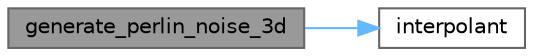 digraph "generate_perlin_noise_3d"
{
 // LATEX_PDF_SIZE
  bgcolor="transparent";
  edge [fontname=Helvetica,fontsize=10,labelfontname=Helvetica,labelfontsize=10];
  node [fontname=Helvetica,fontsize=10,shape=box,height=0.2,width=0.4];
  rankdir="LR";
  Node1 [id="Node000001",label="generate_perlin_noise_3d",height=0.2,width=0.4,color="gray40", fillcolor="grey60", style="filled", fontcolor="black",tooltip=" "];
  Node1 -> Node2 [id="edge3_Node000001_Node000002",color="steelblue1",style="solid",tooltip=" "];
  Node2 [id="Node000002",label="interpolant",height=0.2,width=0.4,color="grey40", fillcolor="white", style="filled",URL="$db/da0/namespaceperlin__image.html#a3fa1574eb32a9a437f406b678d378c99",tooltip=" "];
}
